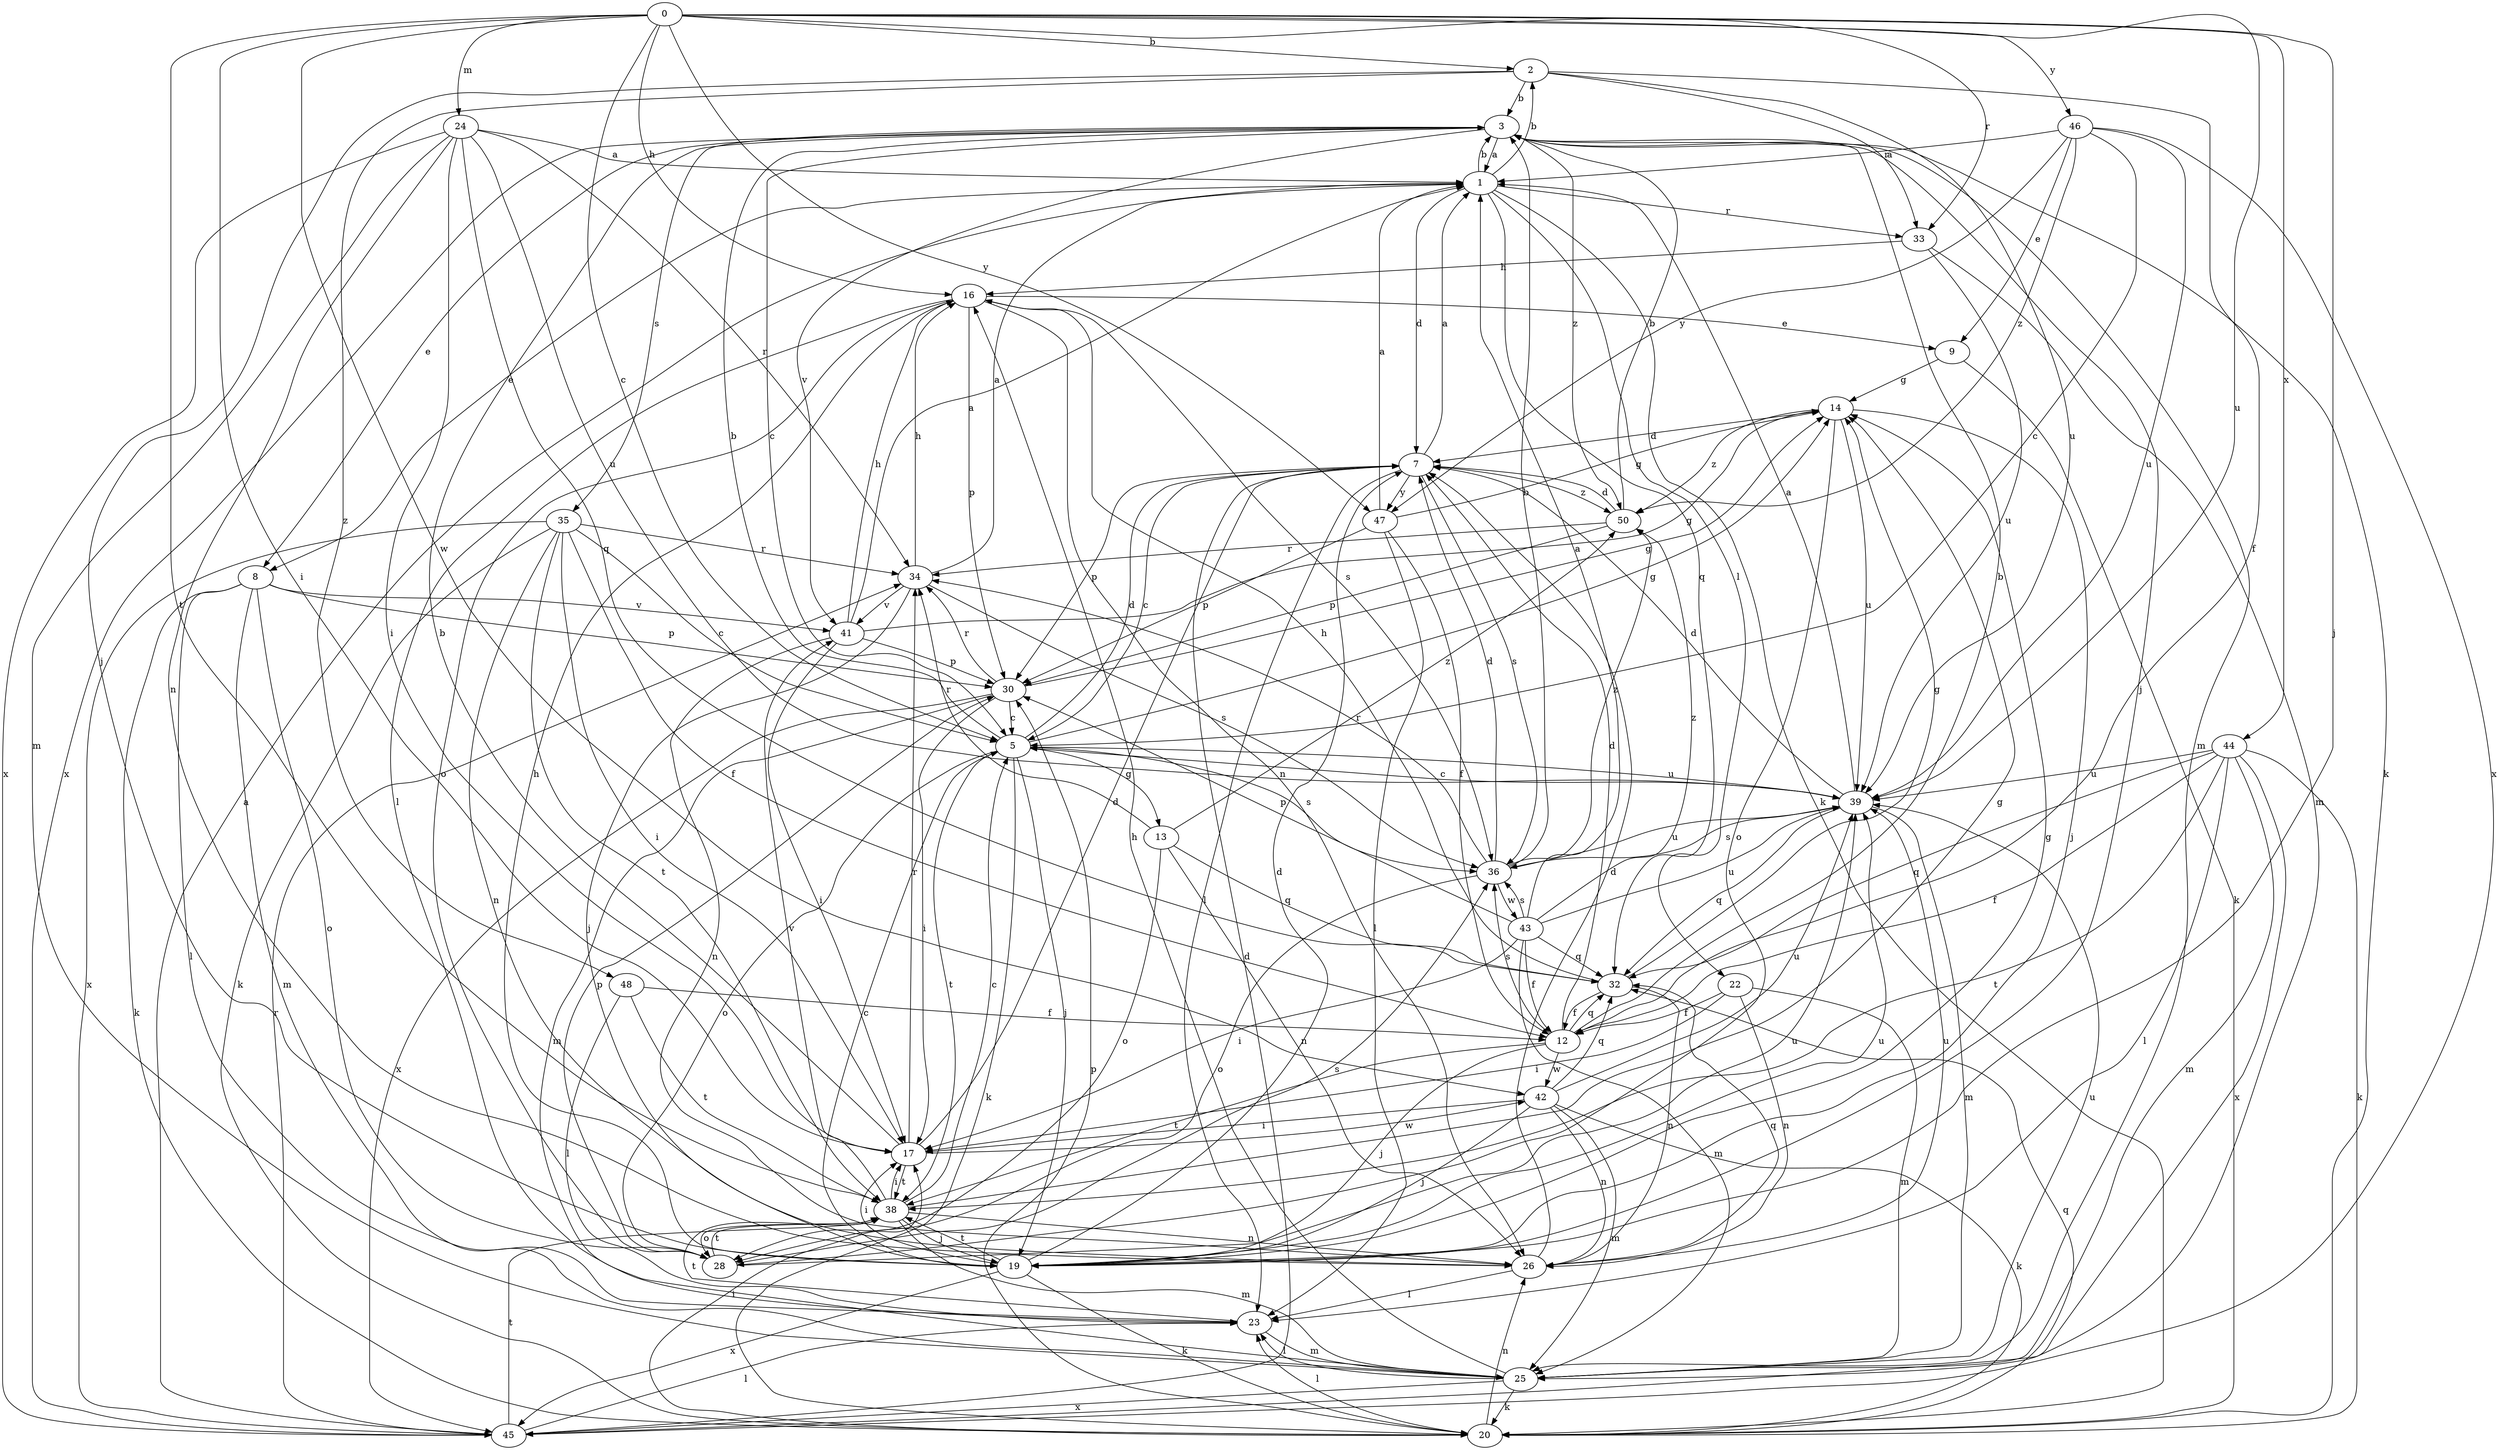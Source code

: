 strict digraph  {
0;
1;
2;
3;
5;
7;
8;
9;
12;
13;
14;
16;
17;
19;
20;
22;
23;
24;
25;
26;
28;
30;
32;
33;
34;
35;
36;
38;
39;
41;
42;
43;
44;
45;
46;
47;
48;
50;
0 -> 2  [label=b];
0 -> 5  [label=c];
0 -> 16  [label=h];
0 -> 17  [label=i];
0 -> 19  [label=j];
0 -> 24  [label=m];
0 -> 33  [label=r];
0 -> 38  [label=t];
0 -> 39  [label=u];
0 -> 42  [label=w];
0 -> 44  [label=x];
0 -> 46  [label=y];
0 -> 47  [label=y];
1 -> 2  [label=b];
1 -> 3  [label=b];
1 -> 7  [label=d];
1 -> 8  [label=e];
1 -> 20  [label=k];
1 -> 22  [label=l];
1 -> 32  [label=q];
1 -> 33  [label=r];
2 -> 3  [label=b];
2 -> 12  [label=f];
2 -> 19  [label=j];
2 -> 33  [label=r];
2 -> 39  [label=u];
2 -> 48  [label=z];
3 -> 1  [label=a];
3 -> 5  [label=c];
3 -> 8  [label=e];
3 -> 19  [label=j];
3 -> 20  [label=k];
3 -> 25  [label=m];
3 -> 35  [label=s];
3 -> 41  [label=v];
3 -> 45  [label=x];
3 -> 50  [label=z];
5 -> 3  [label=b];
5 -> 7  [label=d];
5 -> 13  [label=g];
5 -> 14  [label=g];
5 -> 19  [label=j];
5 -> 20  [label=k];
5 -> 28  [label=o];
5 -> 36  [label=s];
5 -> 38  [label=t];
5 -> 39  [label=u];
7 -> 1  [label=a];
7 -> 5  [label=c];
7 -> 23  [label=l];
7 -> 30  [label=p];
7 -> 36  [label=s];
7 -> 47  [label=y];
7 -> 50  [label=z];
8 -> 20  [label=k];
8 -> 23  [label=l];
8 -> 25  [label=m];
8 -> 28  [label=o];
8 -> 30  [label=p];
8 -> 41  [label=v];
9 -> 14  [label=g];
9 -> 20  [label=k];
12 -> 3  [label=b];
12 -> 7  [label=d];
12 -> 19  [label=j];
12 -> 32  [label=q];
12 -> 36  [label=s];
12 -> 38  [label=t];
12 -> 42  [label=w];
13 -> 26  [label=n];
13 -> 28  [label=o];
13 -> 32  [label=q];
13 -> 34  [label=r];
13 -> 50  [label=z];
14 -> 7  [label=d];
14 -> 19  [label=j];
14 -> 28  [label=o];
14 -> 39  [label=u];
14 -> 50  [label=z];
16 -> 9  [label=e];
16 -> 23  [label=l];
16 -> 26  [label=n];
16 -> 28  [label=o];
16 -> 30  [label=p];
16 -> 36  [label=s];
17 -> 3  [label=b];
17 -> 7  [label=d];
17 -> 34  [label=r];
17 -> 38  [label=t];
17 -> 42  [label=w];
19 -> 5  [label=c];
19 -> 7  [label=d];
19 -> 14  [label=g];
19 -> 16  [label=h];
19 -> 17  [label=i];
19 -> 20  [label=k];
19 -> 38  [label=t];
19 -> 39  [label=u];
19 -> 45  [label=x];
20 -> 17  [label=i];
20 -> 23  [label=l];
20 -> 26  [label=n];
20 -> 30  [label=p];
20 -> 32  [label=q];
22 -> 12  [label=f];
22 -> 17  [label=i];
22 -> 25  [label=m];
22 -> 26  [label=n];
23 -> 25  [label=m];
23 -> 38  [label=t];
24 -> 1  [label=a];
24 -> 17  [label=i];
24 -> 25  [label=m];
24 -> 26  [label=n];
24 -> 32  [label=q];
24 -> 34  [label=r];
24 -> 39  [label=u];
24 -> 45  [label=x];
25 -> 16  [label=h];
25 -> 20  [label=k];
25 -> 23  [label=l];
25 -> 39  [label=u];
25 -> 45  [label=x];
26 -> 7  [label=d];
26 -> 23  [label=l];
26 -> 32  [label=q];
26 -> 39  [label=u];
28 -> 30  [label=p];
28 -> 36  [label=s];
28 -> 38  [label=t];
28 -> 39  [label=u];
30 -> 5  [label=c];
30 -> 14  [label=g];
30 -> 17  [label=i];
30 -> 25  [label=m];
30 -> 34  [label=r];
30 -> 45  [label=x];
32 -> 12  [label=f];
32 -> 14  [label=g];
32 -> 16  [label=h];
32 -> 26  [label=n];
33 -> 16  [label=h];
33 -> 25  [label=m];
33 -> 39  [label=u];
34 -> 1  [label=a];
34 -> 16  [label=h];
34 -> 19  [label=j];
34 -> 36  [label=s];
34 -> 41  [label=v];
35 -> 5  [label=c];
35 -> 12  [label=f];
35 -> 17  [label=i];
35 -> 20  [label=k];
35 -> 26  [label=n];
35 -> 34  [label=r];
35 -> 38  [label=t];
35 -> 45  [label=x];
36 -> 3  [label=b];
36 -> 7  [label=d];
36 -> 28  [label=o];
36 -> 34  [label=r];
36 -> 39  [label=u];
36 -> 43  [label=w];
36 -> 50  [label=z];
38 -> 5  [label=c];
38 -> 14  [label=g];
38 -> 17  [label=i];
38 -> 19  [label=j];
38 -> 25  [label=m];
38 -> 26  [label=n];
38 -> 28  [label=o];
38 -> 41  [label=v];
39 -> 1  [label=a];
39 -> 5  [label=c];
39 -> 7  [label=d];
39 -> 25  [label=m];
39 -> 32  [label=q];
39 -> 36  [label=s];
41 -> 1  [label=a];
41 -> 14  [label=g];
41 -> 16  [label=h];
41 -> 17  [label=i];
41 -> 26  [label=n];
41 -> 30  [label=p];
42 -> 17  [label=i];
42 -> 19  [label=j];
42 -> 20  [label=k];
42 -> 25  [label=m];
42 -> 26  [label=n];
42 -> 32  [label=q];
42 -> 39  [label=u];
43 -> 1  [label=a];
43 -> 12  [label=f];
43 -> 17  [label=i];
43 -> 25  [label=m];
43 -> 30  [label=p];
43 -> 32  [label=q];
43 -> 36  [label=s];
43 -> 39  [label=u];
43 -> 50  [label=z];
44 -> 12  [label=f];
44 -> 20  [label=k];
44 -> 23  [label=l];
44 -> 25  [label=m];
44 -> 32  [label=q];
44 -> 38  [label=t];
44 -> 39  [label=u];
44 -> 45  [label=x];
45 -> 1  [label=a];
45 -> 7  [label=d];
45 -> 23  [label=l];
45 -> 34  [label=r];
45 -> 38  [label=t];
46 -> 1  [label=a];
46 -> 5  [label=c];
46 -> 9  [label=e];
46 -> 39  [label=u];
46 -> 45  [label=x];
46 -> 47  [label=y];
46 -> 50  [label=z];
47 -> 1  [label=a];
47 -> 12  [label=f];
47 -> 14  [label=g];
47 -> 23  [label=l];
47 -> 30  [label=p];
48 -> 12  [label=f];
48 -> 23  [label=l];
48 -> 38  [label=t];
50 -> 3  [label=b];
50 -> 7  [label=d];
50 -> 30  [label=p];
50 -> 34  [label=r];
}

